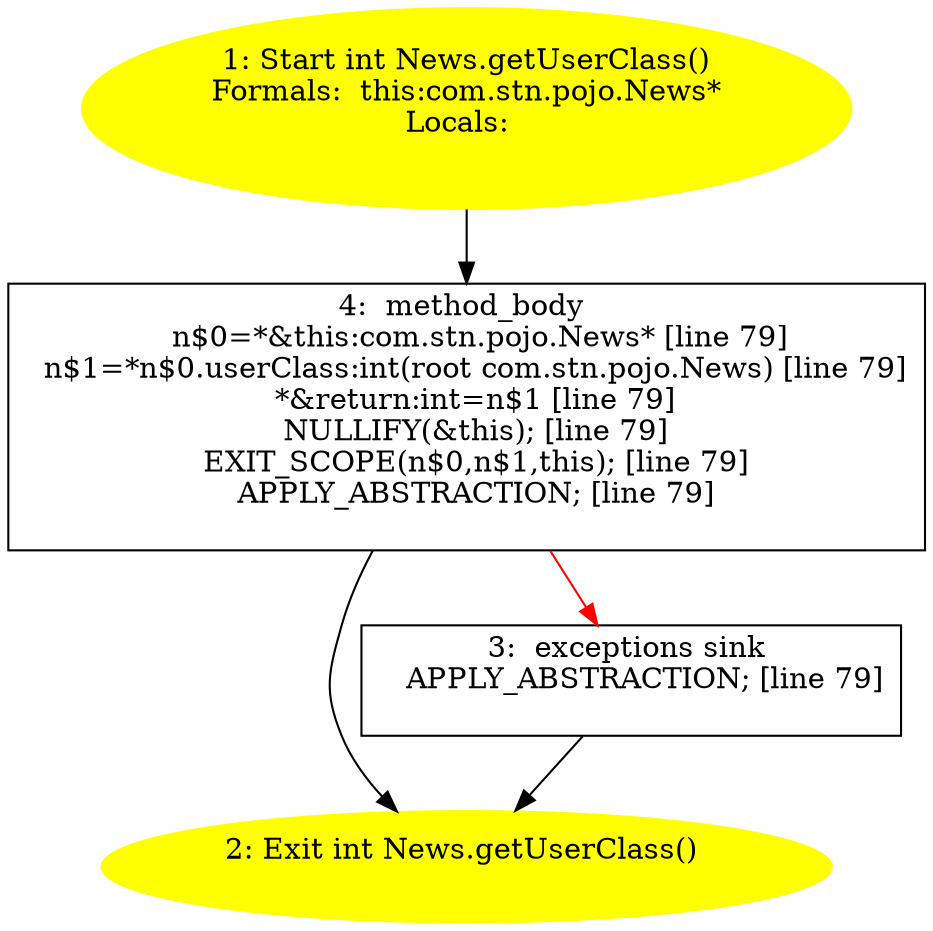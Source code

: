/* @generated */
digraph cfg {
"com.stn.pojo.News.getUserClass():int.40e069c770f4f9a443300cb57243a987_1" [label="1: Start int News.getUserClass()\nFormals:  this:com.stn.pojo.News*\nLocals:  \n  " color=yellow style=filled]
	

	 "com.stn.pojo.News.getUserClass():int.40e069c770f4f9a443300cb57243a987_1" -> "com.stn.pojo.News.getUserClass():int.40e069c770f4f9a443300cb57243a987_4" ;
"com.stn.pojo.News.getUserClass():int.40e069c770f4f9a443300cb57243a987_2" [label="2: Exit int News.getUserClass() \n  " color=yellow style=filled]
	

"com.stn.pojo.News.getUserClass():int.40e069c770f4f9a443300cb57243a987_3" [label="3:  exceptions sink \n   APPLY_ABSTRACTION; [line 79]\n " shape="box"]
	

	 "com.stn.pojo.News.getUserClass():int.40e069c770f4f9a443300cb57243a987_3" -> "com.stn.pojo.News.getUserClass():int.40e069c770f4f9a443300cb57243a987_2" ;
"com.stn.pojo.News.getUserClass():int.40e069c770f4f9a443300cb57243a987_4" [label="4:  method_body \n   n$0=*&this:com.stn.pojo.News* [line 79]\n  n$1=*n$0.userClass:int(root com.stn.pojo.News) [line 79]\n  *&return:int=n$1 [line 79]\n  NULLIFY(&this); [line 79]\n  EXIT_SCOPE(n$0,n$1,this); [line 79]\n  APPLY_ABSTRACTION; [line 79]\n " shape="box"]
	

	 "com.stn.pojo.News.getUserClass():int.40e069c770f4f9a443300cb57243a987_4" -> "com.stn.pojo.News.getUserClass():int.40e069c770f4f9a443300cb57243a987_2" ;
	 "com.stn.pojo.News.getUserClass():int.40e069c770f4f9a443300cb57243a987_4" -> "com.stn.pojo.News.getUserClass():int.40e069c770f4f9a443300cb57243a987_3" [color="red" ];
}
